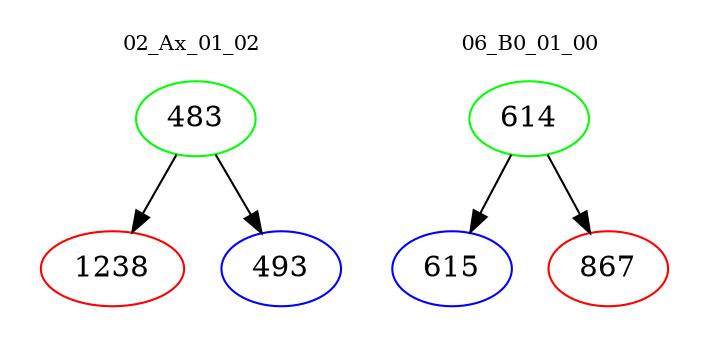 digraph{
subgraph cluster_0 {
color = white
label = "02_Ax_01_02";
fontsize=10;
T0_483 [label="483", color="green"]
T0_483 -> T0_1238 [color="black"]
T0_1238 [label="1238", color="red"]
T0_483 -> T0_493 [color="black"]
T0_493 [label="493", color="blue"]
}
subgraph cluster_1 {
color = white
label = "06_B0_01_00";
fontsize=10;
T1_614 [label="614", color="green"]
T1_614 -> T1_615 [color="black"]
T1_615 [label="615", color="blue"]
T1_614 -> T1_867 [color="black"]
T1_867 [label="867", color="red"]
}
}
